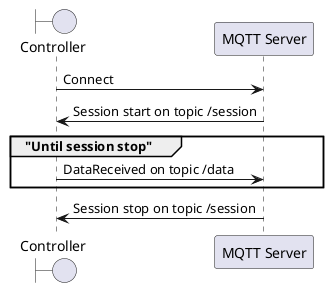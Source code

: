 @startuml
boundary "Controller" as con
participant "MQTT Server" as server
con -> server : Connect
server -> con : Session start on topic /session
group "Until session stop"
		con -> server : DataReceived on topic /data
end
server -> con : Session stop on topic /session
@end
